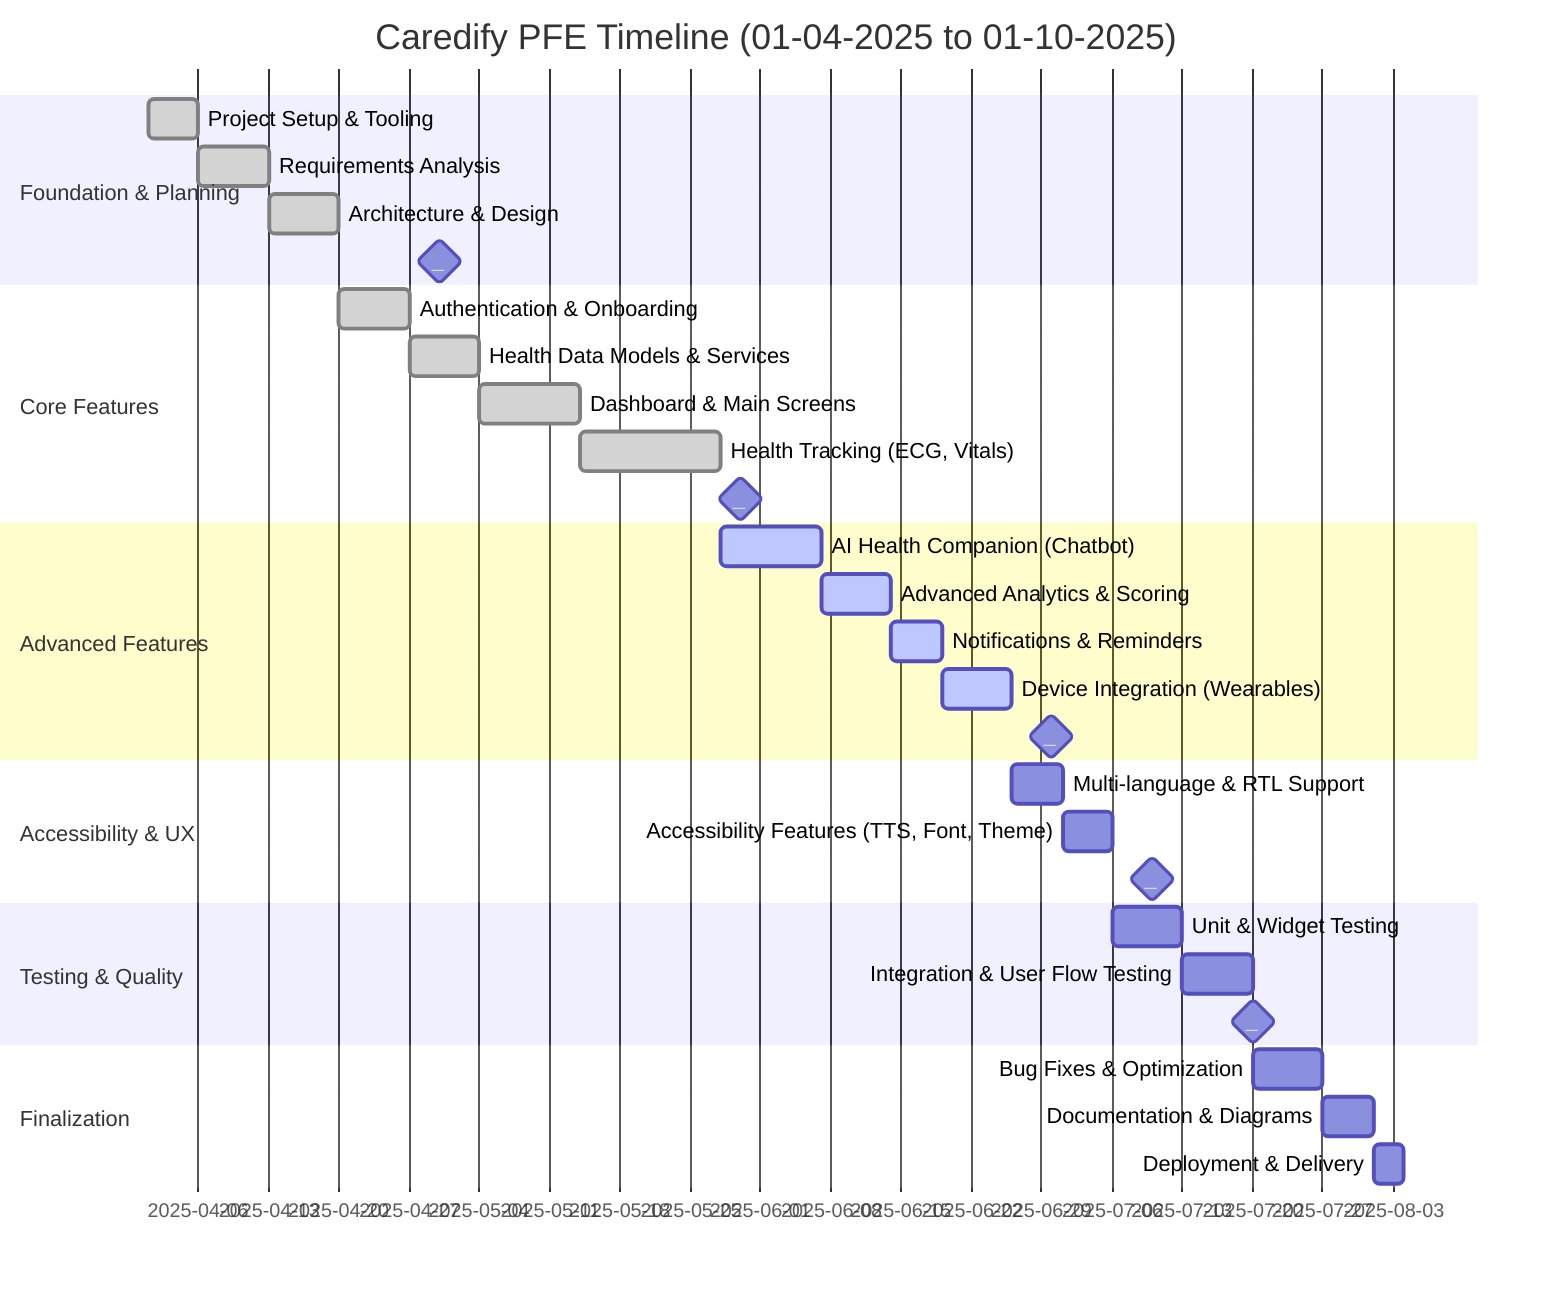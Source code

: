 gantt
    title Caredify PFE Timeline (01-04-2025 to 01-10-2025)
    dateFormat  YYYY-MM-DD
    section Foundation & Planning
    Project Setup & Tooling         :done,    a1, 2025-04-01, 5d
    Requirements Analysis           :done,    a2, after a1, 7d
    Architecture & Design           :done,    a3, after a2, 7d
    _                           :milestone, 2025-04-30, 0d
    section Core Features
    Authentication & Onboarding     :done,    b1, after a3, 7d
    Health Data Models & Services   :done,    b2, after b1, 7d
    Dashboard & Main Screens        :done,    b3, after b2, 10d
    Health Tracking (ECG, Vitals)   :done,    b4, after b3, 14d
    _                               :milestone, 2025-05-30, 0d
    section Advanced Features
    AI Health Companion (Chatbot)   :active,  c1, after b4, 10d
    Advanced Analytics & Scoring    :active,  c2, after c1, 7d
    Notifications & Reminders       :active,  c3, after c2, 5d
    Device Integration (Wearables)  :active,  c4, after c3, 7d
    _                               :milestone, 2025-06-30, 0d
    section Accessibility & UX
    Multi-language & RTL Support    :         d1, after c4, 5d
    Accessibility Features (TTS, Font, Theme) : d2, after d1, 5d
    _                               :milestone, 2025-07-10, 0d
    section Testing & Quality
    Unit & Widget Testing           :         e1, after d2, 7d
    Integration & User Flow Testing :         e2, after e1, 7d
    _                               :milestone, 2025-07-20, 0d
    section Finalization
    Bug Fixes & Optimization        :         f1, after e2, 7d
    Documentation & Diagrams        :         f2, after f1, 5d
    Deployment & Delivery           :         f3, after f2, 3d